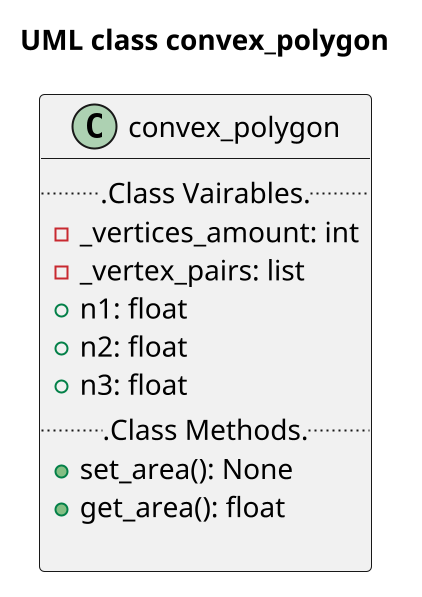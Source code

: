 @startuml PolyClass
scale 2
title "UML class convex_polygon"
class convex_polygon{
    ...Class Vairables...
    -_vertices_amount: int
    -_vertex_pairs: list 
    +n1: float
    +n2: float
    +n3: float
    ...Class Methods...
    +set_area(): None 
    +get_area(): float

}

@enduml
